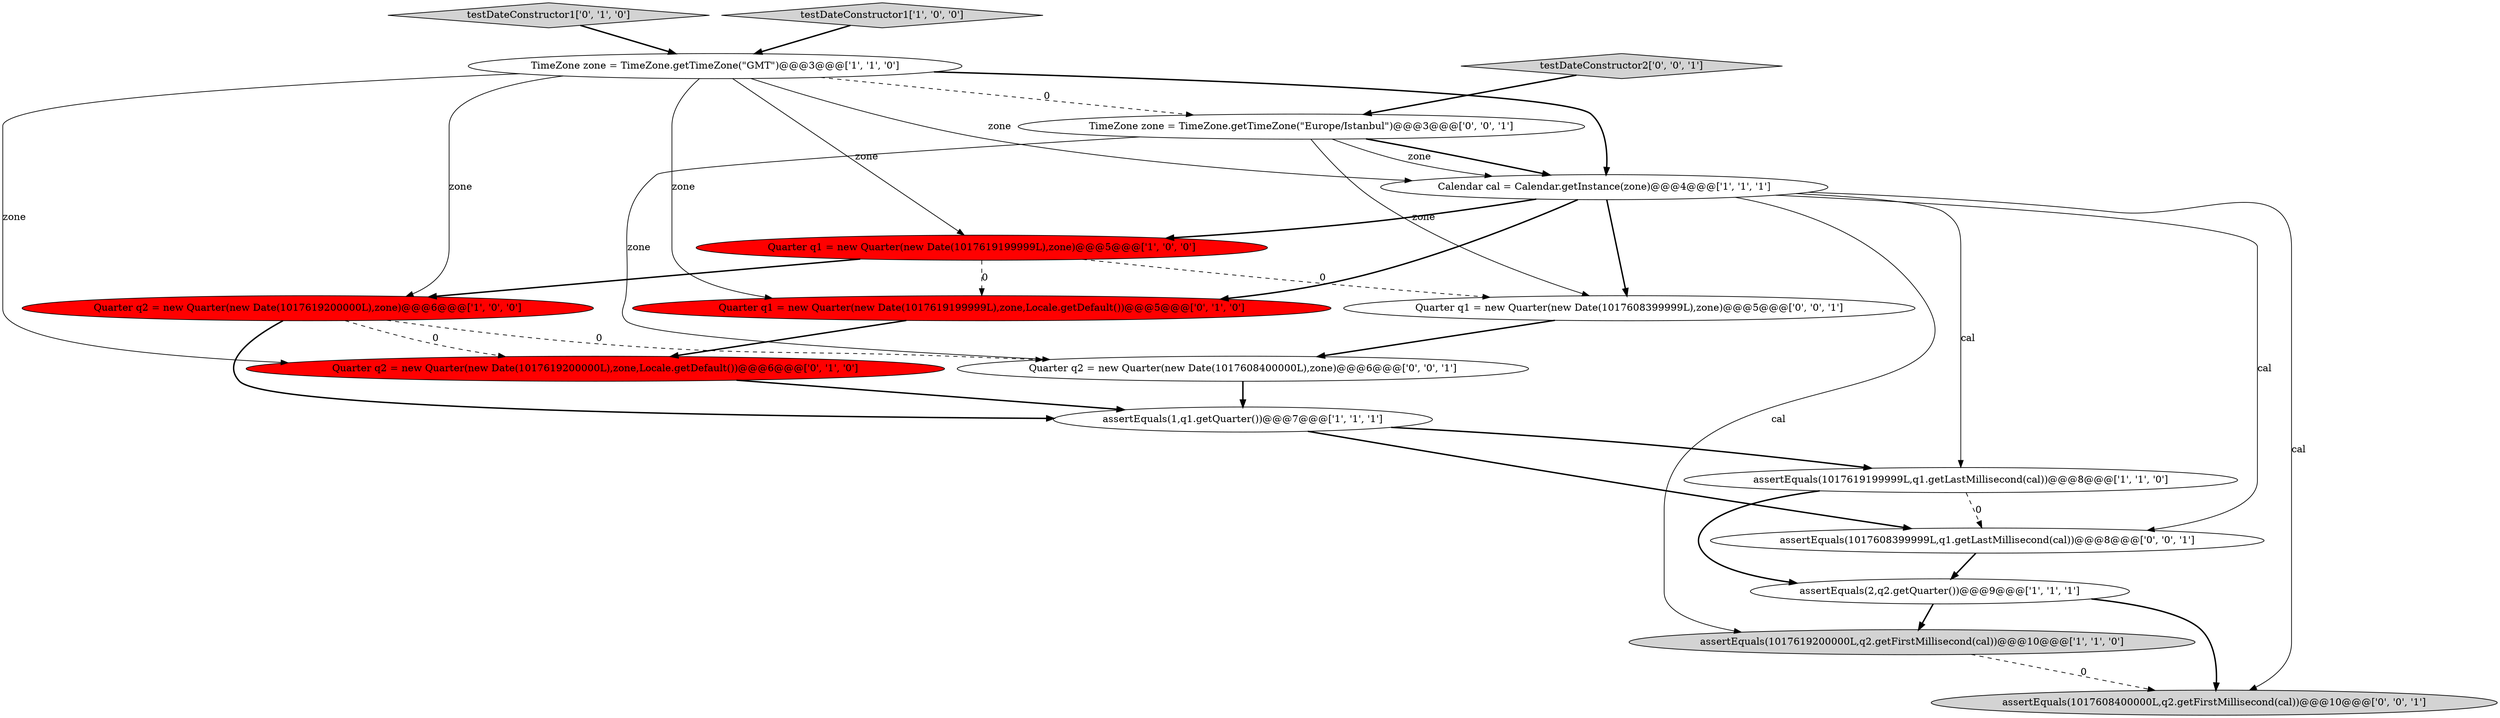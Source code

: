 digraph {
12 [style = filled, label = "Quarter q1 = new Quarter(new Date(1017608399999L),zone)@@@5@@@['0', '0', '1']", fillcolor = white, shape = ellipse image = "AAA0AAABBB3BBB"];
8 [style = filled, label = "Calendar cal = Calendar.getInstance(zone)@@@4@@@['1', '1', '1']", fillcolor = white, shape = ellipse image = "AAA0AAABBB1BBB"];
9 [style = filled, label = "Quarter q1 = new Quarter(new Date(1017619199999L),zone,Locale.getDefault())@@@5@@@['0', '1', '0']", fillcolor = red, shape = ellipse image = "AAA1AAABBB2BBB"];
0 [style = filled, label = "Quarter q1 = new Quarter(new Date(1017619199999L),zone)@@@5@@@['1', '0', '0']", fillcolor = red, shape = ellipse image = "AAA1AAABBB1BBB"];
2 [style = filled, label = "assertEquals(1017619199999L,q1.getLastMillisecond(cal))@@@8@@@['1', '1', '0']", fillcolor = white, shape = ellipse image = "AAA0AAABBB1BBB"];
13 [style = filled, label = "assertEquals(1017608399999L,q1.getLastMillisecond(cal))@@@8@@@['0', '0', '1']", fillcolor = white, shape = ellipse image = "AAA0AAABBB3BBB"];
11 [style = filled, label = "testDateConstructor1['0', '1', '0']", fillcolor = lightgray, shape = diamond image = "AAA0AAABBB2BBB"];
4 [style = filled, label = "assertEquals(1017619200000L,q2.getFirstMillisecond(cal))@@@10@@@['1', '1', '0']", fillcolor = lightgray, shape = ellipse image = "AAA0AAABBB1BBB"];
6 [style = filled, label = "testDateConstructor1['1', '0', '0']", fillcolor = lightgray, shape = diamond image = "AAA0AAABBB1BBB"];
14 [style = filled, label = "testDateConstructor2['0', '0', '1']", fillcolor = lightgray, shape = diamond image = "AAA0AAABBB3BBB"];
16 [style = filled, label = "Quarter q2 = new Quarter(new Date(1017608400000L),zone)@@@6@@@['0', '0', '1']", fillcolor = white, shape = ellipse image = "AAA0AAABBB3BBB"];
10 [style = filled, label = "Quarter q2 = new Quarter(new Date(1017619200000L),zone,Locale.getDefault())@@@6@@@['0', '1', '0']", fillcolor = red, shape = ellipse image = "AAA1AAABBB2BBB"];
17 [style = filled, label = "TimeZone zone = TimeZone.getTimeZone(\"Europe/Istanbul\")@@@3@@@['0', '0', '1']", fillcolor = white, shape = ellipse image = "AAA0AAABBB3BBB"];
5 [style = filled, label = "assertEquals(1,q1.getQuarter())@@@7@@@['1', '1', '1']", fillcolor = white, shape = ellipse image = "AAA0AAABBB1BBB"];
15 [style = filled, label = "assertEquals(1017608400000L,q2.getFirstMillisecond(cal))@@@10@@@['0', '0', '1']", fillcolor = lightgray, shape = ellipse image = "AAA0AAABBB3BBB"];
1 [style = filled, label = "Quarter q2 = new Quarter(new Date(1017619200000L),zone)@@@6@@@['1', '0', '0']", fillcolor = red, shape = ellipse image = "AAA1AAABBB1BBB"];
3 [style = filled, label = "assertEquals(2,q2.getQuarter())@@@9@@@['1', '1', '1']", fillcolor = white, shape = ellipse image = "AAA0AAABBB1BBB"];
7 [style = filled, label = "TimeZone zone = TimeZone.getTimeZone(\"GMT\")@@@3@@@['1', '1', '0']", fillcolor = white, shape = ellipse image = "AAA0AAABBB1BBB"];
1->5 [style = bold, label=""];
8->2 [style = solid, label="cal"];
17->8 [style = bold, label=""];
7->1 [style = solid, label="zone"];
17->16 [style = solid, label="zone"];
7->17 [style = dashed, label="0"];
17->8 [style = solid, label="zone"];
2->3 [style = bold, label=""];
7->8 [style = solid, label="zone"];
14->17 [style = bold, label=""];
7->9 [style = solid, label="zone"];
17->12 [style = solid, label="zone"];
12->16 [style = bold, label=""];
3->15 [style = bold, label=""];
1->10 [style = dashed, label="0"];
9->10 [style = bold, label=""];
0->12 [style = dashed, label="0"];
7->8 [style = bold, label=""];
3->4 [style = bold, label=""];
8->0 [style = bold, label=""];
5->2 [style = bold, label=""];
8->4 [style = solid, label="cal"];
10->5 [style = bold, label=""];
7->0 [style = solid, label="zone"];
13->3 [style = bold, label=""];
1->16 [style = dashed, label="0"];
0->1 [style = bold, label=""];
2->13 [style = dashed, label="0"];
8->13 [style = solid, label="cal"];
8->15 [style = solid, label="cal"];
7->10 [style = solid, label="zone"];
5->13 [style = bold, label=""];
4->15 [style = dashed, label="0"];
8->9 [style = bold, label=""];
16->5 [style = bold, label=""];
0->9 [style = dashed, label="0"];
6->7 [style = bold, label=""];
8->12 [style = bold, label=""];
11->7 [style = bold, label=""];
}
